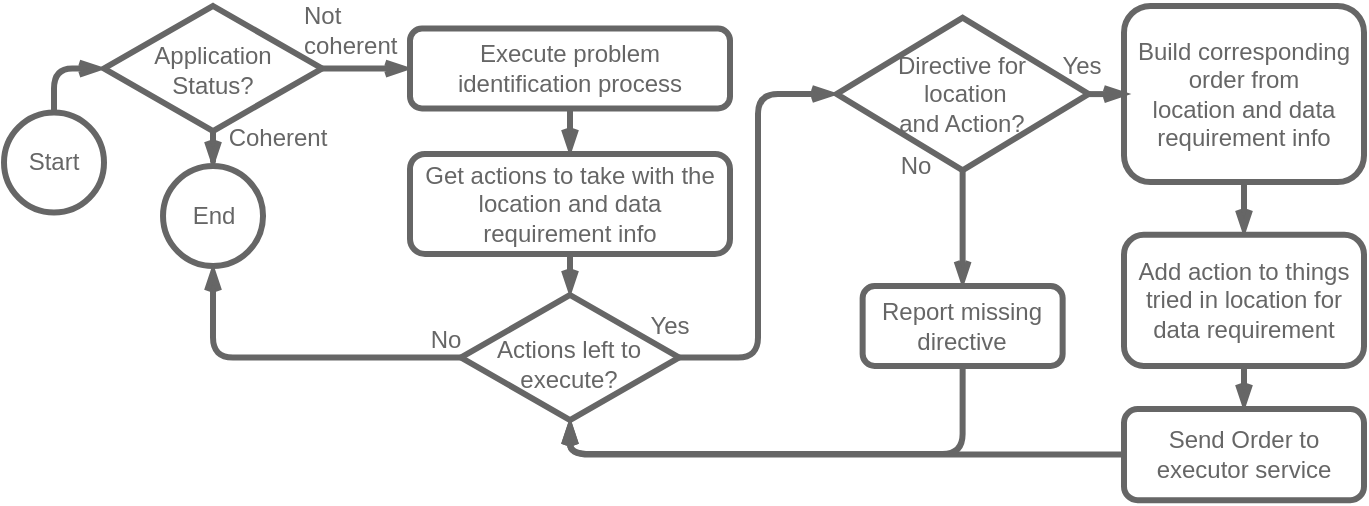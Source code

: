<mxfile version="22.1.16" type="device">
  <diagram name="Página-1" id="O7MBfEGZBoNdr1yW5oVu">
    <mxGraphModel dx="398" dy="252" grid="1" gridSize="10" guides="1" tooltips="1" connect="1" arrows="1" fold="1" page="1" pageScale="1" pageWidth="827" pageHeight="1169" math="0" shadow="0">
      <root>
        <mxCell id="0" />
        <mxCell id="1" parent="0" />
        <mxCell id="weasKUzhQbfyZyFGf2sW-6" style="edgeStyle=orthogonalEdgeStyle;shape=connector;curved=0;rounded=1;orthogonalLoop=1;jettySize=auto;html=1;labelBackgroundColor=default;strokeColor=#666666;strokeWidth=3;align=center;verticalAlign=middle;fontFamily=Helvetica;fontSize=12;fontColor=#666666;endArrow=openThin;endFill=0;fillColor=#FAE5C7;entryX=0;entryY=0.5;entryDx=0;entryDy=0;" parent="1" source="weasKUzhQbfyZyFGf2sW-2" target="weasKUzhQbfyZyFGf2sW-5" edge="1">
          <mxGeometry relative="1" as="geometry" />
        </mxCell>
        <mxCell id="weasKUzhQbfyZyFGf2sW-2" value="Start" style="ellipse;whiteSpace=wrap;html=1;aspect=fixed;strokeColor=#666666;fontColor=#666666;fillColor=#FFFFFF;strokeWidth=3;fontSize=12;" parent="1" vertex="1">
          <mxGeometry x="80.0" y="233.25" width="50" height="50" as="geometry" />
        </mxCell>
        <mxCell id="weasKUzhQbfyZyFGf2sW-9" style="edgeStyle=orthogonalEdgeStyle;shape=connector;curved=0;rounded=1;orthogonalLoop=1;jettySize=auto;html=1;labelBackgroundColor=default;strokeColor=#666666;strokeWidth=3;align=center;verticalAlign=middle;fontFamily=Helvetica;fontSize=12;fontColor=#666666;endArrow=openThin;endFill=0;fillColor=#FAE5C7;" parent="1" source="weasKUzhQbfyZyFGf2sW-5" target="weasKUzhQbfyZyFGf2sW-8" edge="1">
          <mxGeometry relative="1" as="geometry" />
        </mxCell>
        <mxCell id="weasKUzhQbfyZyFGf2sW-8" value="End" style="ellipse;whiteSpace=wrap;html=1;aspect=fixed;strokeColor=#666666;fontColor=#666666;fillColor=#FFFFFF;strokeWidth=3;fontSize=12;" parent="1" vertex="1">
          <mxGeometry x="159.51" y="260" width="50" height="50" as="geometry" />
        </mxCell>
        <mxCell id="weasKUzhQbfyZyFGf2sW-16" style="edgeStyle=orthogonalEdgeStyle;shape=connector;curved=0;rounded=1;orthogonalLoop=1;jettySize=auto;html=1;exitX=0.5;exitY=1;exitDx=0;exitDy=0;labelBackgroundColor=default;strokeColor=#666666;strokeWidth=3;align=center;verticalAlign=middle;fontFamily=Helvetica;fontSize=12;fontColor=#666666;endArrow=openThin;endFill=0;fillColor=#FAE5C7;" parent="1" source="weasKUzhQbfyZyFGf2sW-1" target="weasKUzhQbfyZyFGf2sW-15" edge="1">
          <mxGeometry relative="1" as="geometry" />
        </mxCell>
        <mxCell id="weasKUzhQbfyZyFGf2sW-1" value="Execute problem identification process" style="rounded=1;whiteSpace=wrap;html=1;strokeColor=#666666;fontColor=#666666;fillColor=#FFFFFF;strokeWidth=3;fontSize=12;" parent="1" vertex="1">
          <mxGeometry x="283" y="191.25" width="160" height="40" as="geometry" />
        </mxCell>
        <mxCell id="weasKUzhQbfyZyFGf2sW-5" value="Application &lt;br style=&quot;font-size: 12px;&quot;&gt;Status?" style="rhombus;whiteSpace=wrap;html=1;rounded=0;strokeColor=#666666;strokeWidth=3;align=center;verticalAlign=middle;fontFamily=Helvetica;fontSize=12;fontColor=#666666;fillColor=#FFFFFF;spacingTop=2;" parent="1" vertex="1">
          <mxGeometry x="130" y="180" width="109.03" height="62.5" as="geometry" />
        </mxCell>
        <mxCell id="weasKUzhQbfyZyFGf2sW-7" style="edgeStyle=orthogonalEdgeStyle;shape=connector;curved=0;rounded=1;orthogonalLoop=1;jettySize=auto;html=1;labelBackgroundColor=default;strokeColor=#666666;strokeWidth=3;align=center;verticalAlign=middle;fontFamily=Helvetica;fontSize=12;fontColor=#666666;endArrow=openThin;endFill=0;fillColor=#FAE5C7;" parent="1" source="weasKUzhQbfyZyFGf2sW-5" target="weasKUzhQbfyZyFGf2sW-1" edge="1">
          <mxGeometry relative="1" as="geometry" />
        </mxCell>
        <mxCell id="weasKUzhQbfyZyFGf2sW-11" value="Coherent" style="text;html=1;strokeColor=none;fillColor=none;align=center;verticalAlign=middle;whiteSpace=wrap;rounded=0;fontSize=12;fontFamily=Helvetica;fontColor=#666666;" parent="1" vertex="1">
          <mxGeometry x="198.75" y="236" width="36.25" height="20" as="geometry" />
        </mxCell>
        <mxCell id="weasKUzhQbfyZyFGf2sW-13" value="Not &lt;br style=&quot;font-size: 12px;&quot;&gt;coherent" style="text;html=1;strokeColor=none;fillColor=none;align=left;verticalAlign=middle;whiteSpace=wrap;rounded=0;fontSize=12;fontFamily=Helvetica;fontColor=#666666;" parent="1" vertex="1">
          <mxGeometry x="228.28" y="182" width="73.91" height="20" as="geometry" />
        </mxCell>
        <mxCell id="weasKUzhQbfyZyFGf2sW-18" style="edgeStyle=orthogonalEdgeStyle;shape=connector;curved=0;rounded=1;orthogonalLoop=1;jettySize=auto;html=1;labelBackgroundColor=default;strokeColor=#666666;strokeWidth=3;align=center;verticalAlign=middle;fontFamily=Helvetica;fontSize=12;fontColor=#666666;endArrow=openThin;endFill=0;fillColor=#FAE5C7;" parent="1" source="weasKUzhQbfyZyFGf2sW-15" target="weasKUzhQbfyZyFGf2sW-17" edge="1">
          <mxGeometry relative="1" as="geometry" />
        </mxCell>
        <mxCell id="weasKUzhQbfyZyFGf2sW-15" value="Get actions to take with the location and data requirement info" style="rounded=1;whiteSpace=wrap;html=1;strokeColor=#666666;fontColor=#666666;fillColor=#FFFFFF;strokeWidth=3;fontSize=12;" parent="1" vertex="1">
          <mxGeometry x="283" y="254" width="160" height="50" as="geometry" />
        </mxCell>
        <mxCell id="Puos1YkfTBZv_9QDnM-f-1" style="edgeStyle=orthogonalEdgeStyle;shape=connector;curved=0;rounded=1;orthogonalLoop=1;jettySize=auto;html=1;exitX=0;exitY=0.5;exitDx=0;exitDy=0;entryX=0.5;entryY=1;entryDx=0;entryDy=0;labelBackgroundColor=default;strokeColor=#666666;strokeWidth=3;align=center;verticalAlign=middle;fontFamily=Helvetica;fontSize=12;fontColor=#666666;endArrow=openThin;endFill=0;fillColor=#FAE5C7;" parent="1" source="weasKUzhQbfyZyFGf2sW-17" target="weasKUzhQbfyZyFGf2sW-8" edge="1">
          <mxGeometry relative="1" as="geometry" />
        </mxCell>
        <mxCell id="Puos1YkfTBZv_9QDnM-f-4" style="edgeStyle=orthogonalEdgeStyle;shape=connector;curved=0;rounded=1;orthogonalLoop=1;jettySize=auto;html=1;labelBackgroundColor=default;strokeColor=#666666;strokeWidth=3;align=center;verticalAlign=middle;fontFamily=Helvetica;fontSize=12;fontColor=#666666;endArrow=openThin;endFill=0;fillColor=#FAE5C7;entryX=0;entryY=0.5;entryDx=0;entryDy=0;exitX=1;exitY=0.5;exitDx=0;exitDy=0;" parent="1" source="weasKUzhQbfyZyFGf2sW-17" target="eJLsP098SzrVyEOCUtsY-1" edge="1">
          <mxGeometry relative="1" as="geometry">
            <Array as="points">
              <mxPoint x="457" y="356" />
              <mxPoint x="457" y="224" />
            </Array>
            <mxPoint x="496.01" y="285" as="targetPoint" />
          </mxGeometry>
        </mxCell>
        <mxCell id="weasKUzhQbfyZyFGf2sW-17" value="Actions left to execute?" style="rhombus;whiteSpace=wrap;html=1;rounded=0;strokeColor=#666666;strokeWidth=3;align=center;verticalAlign=middle;fontFamily=Helvetica;fontSize=12;fontColor=#666666;fillColor=#FFFFFF;spacingTop=7;" parent="1" vertex="1">
          <mxGeometry x="308.49" y="324.5" width="109.03" height="62.5" as="geometry" />
        </mxCell>
        <mxCell id="weasKUzhQbfyZyFGf2sW-19" value="No" style="text;html=1;strokeColor=none;fillColor=none;align=center;verticalAlign=middle;whiteSpace=wrap;rounded=0;fontSize=12;fontFamily=Helvetica;fontColor=#666666;" parent="1" vertex="1">
          <mxGeometry x="288.99" y="337.5" width="23.5" height="18.5" as="geometry" />
        </mxCell>
        <mxCell id="weasKUzhQbfyZyFGf2sW-21" value="Yes" style="text;html=1;strokeColor=none;fillColor=none;align=center;verticalAlign=middle;whiteSpace=wrap;rounded=0;fontSize=12;fontFamily=Helvetica;fontColor=#666666;" parent="1" vertex="1">
          <mxGeometry x="395.0" y="330" width="36.25" height="20" as="geometry" />
        </mxCell>
        <mxCell id="eJLsP098SzrVyEOCUtsY-8" style="edgeStyle=orthogonalEdgeStyle;shape=connector;curved=0;rounded=1;orthogonalLoop=1;jettySize=auto;html=1;labelBackgroundColor=default;strokeColor=#666666;strokeWidth=3;align=center;verticalAlign=middle;fontFamily=Helvetica;fontSize=12;fontColor=#666666;endArrow=openThin;endFill=0;fillColor=#FAE5C7;" edge="1" parent="1" source="Puos1YkfTBZv_9QDnM-f-8" target="eJLsP098SzrVyEOCUtsY-7">
          <mxGeometry relative="1" as="geometry" />
        </mxCell>
        <mxCell id="Puos1YkfTBZv_9QDnM-f-8" value="Build corresponding order from &lt;br&gt;location and data&lt;br&gt;requirement info" style="rounded=1;whiteSpace=wrap;html=1;strokeColor=#666666;fontColor=#666666;fillColor=#FFFFFF;strokeWidth=3;fontSize=12;" parent="1" vertex="1">
          <mxGeometry x="640" y="180" width="120" height="88" as="geometry" />
        </mxCell>
        <mxCell id="eJLsP098SzrVyEOCUtsY-2" style="edgeStyle=orthogonalEdgeStyle;shape=connector;curved=0;rounded=1;orthogonalLoop=1;jettySize=auto;html=1;entryX=0.5;entryY=1;entryDx=0;entryDy=0;labelBackgroundColor=default;strokeColor=#666666;strokeWidth=3;align=center;verticalAlign=middle;fontFamily=Helvetica;fontSize=12;fontColor=#666666;endArrow=openThin;endFill=0;fillColor=#FAE5C7;exitX=0.5;exitY=1;exitDx=0;exitDy=0;" edge="1" parent="1" source="eJLsP098SzrVyEOCUtsY-3" target="weasKUzhQbfyZyFGf2sW-17">
          <mxGeometry relative="1" as="geometry">
            <Array as="points">
              <mxPoint x="559" y="404" />
              <mxPoint x="363" y="404" />
            </Array>
          </mxGeometry>
        </mxCell>
        <mxCell id="eJLsP098SzrVyEOCUtsY-5" style="edgeStyle=orthogonalEdgeStyle;shape=connector;curved=0;rounded=1;orthogonalLoop=1;jettySize=auto;html=1;labelBackgroundColor=default;strokeColor=#666666;strokeWidth=3;align=center;verticalAlign=middle;fontFamily=Helvetica;fontSize=12;fontColor=#666666;endArrow=openThin;endFill=0;fillColor=#FAE5C7;" edge="1" parent="1" source="eJLsP098SzrVyEOCUtsY-1" target="Puos1YkfTBZv_9QDnM-f-8">
          <mxGeometry relative="1" as="geometry" />
        </mxCell>
        <mxCell id="eJLsP098SzrVyEOCUtsY-1" value="Directive for&lt;br style=&quot;font-size: 12px;&quot;&gt;&amp;nbsp;location &lt;br style=&quot;font-size: 12px;&quot;&gt;and Action?" style="rhombus;whiteSpace=wrap;html=1;rounded=0;strokeColor=#666666;strokeWidth=3;align=center;verticalAlign=middle;fontFamily=Helvetica;fontSize=12;fontColor=#666666;fillColor=#FFFFFF;spacingTop=0;" vertex="1" parent="1">
          <mxGeometry x="496.34" y="185.87" width="125.95" height="76.25" as="geometry" />
        </mxCell>
        <mxCell id="eJLsP098SzrVyEOCUtsY-4" value="" style="edgeStyle=orthogonalEdgeStyle;shape=connector;curved=0;rounded=1;orthogonalLoop=1;jettySize=auto;html=1;labelBackgroundColor=default;strokeColor=#666666;strokeWidth=3;align=center;verticalAlign=middle;fontFamily=Helvetica;fontSize=12;fontColor=#666666;endArrow=openThin;endFill=0;fillColor=#FAE5C7;exitX=0.5;exitY=1;exitDx=0;exitDy=0;" edge="1" parent="1" source="eJLsP098SzrVyEOCUtsY-1" target="eJLsP098SzrVyEOCUtsY-3">
          <mxGeometry relative="1" as="geometry">
            <mxPoint x="559" y="323" as="sourcePoint" />
            <mxPoint x="363" y="395" as="targetPoint" />
          </mxGeometry>
        </mxCell>
        <mxCell id="eJLsP098SzrVyEOCUtsY-3" value="Report missing directive" style="rounded=1;whiteSpace=wrap;html=1;strokeColor=#666666;fontColor=#666666;fillColor=#FFFFFF;strokeWidth=3;fontSize=12;" vertex="1" parent="1">
          <mxGeometry x="509.32" y="320" width="100" height="40" as="geometry" />
        </mxCell>
        <mxCell id="eJLsP098SzrVyEOCUtsY-10" value="" style="edgeStyle=orthogonalEdgeStyle;shape=connector;curved=0;rounded=1;orthogonalLoop=1;jettySize=auto;html=1;labelBackgroundColor=default;strokeColor=#666666;strokeWidth=3;align=center;verticalAlign=middle;fontFamily=Helvetica;fontSize=12;fontColor=#666666;endArrow=openThin;endFill=0;fillColor=#FAE5C7;" edge="1" parent="1" source="eJLsP098SzrVyEOCUtsY-7" target="eJLsP098SzrVyEOCUtsY-9">
          <mxGeometry relative="1" as="geometry" />
        </mxCell>
        <mxCell id="eJLsP098SzrVyEOCUtsY-7" value="Add action to things tried in location for data requirement" style="rounded=1;whiteSpace=wrap;html=1;strokeColor=#666666;fontColor=#666666;fillColor=#FFFFFF;strokeWidth=3;fontSize=12;spacingLeft=3;spacingRight=3;" vertex="1" parent="1">
          <mxGeometry x="640" y="294.38" width="120" height="65.62" as="geometry" />
        </mxCell>
        <mxCell id="eJLsP098SzrVyEOCUtsY-11" style="edgeStyle=orthogonalEdgeStyle;shape=connector;curved=0;rounded=1;orthogonalLoop=1;jettySize=auto;html=1;labelBackgroundColor=default;strokeColor=#666666;strokeWidth=3;align=center;verticalAlign=middle;fontFamily=Helvetica;fontSize=12;fontColor=#666666;endArrow=openThin;endFill=0;fillColor=#FAE5C7;" edge="1" parent="1" source="eJLsP098SzrVyEOCUtsY-9" target="weasKUzhQbfyZyFGf2sW-17">
          <mxGeometry relative="1" as="geometry">
            <Array as="points">
              <mxPoint x="363" y="404" />
            </Array>
          </mxGeometry>
        </mxCell>
        <mxCell id="eJLsP098SzrVyEOCUtsY-9" value="Send Order to &lt;br style=&quot;font-size: 12px;&quot;&gt;executor service" style="rounded=1;whiteSpace=wrap;html=1;strokeColor=#666666;fontColor=#666666;fillColor=#FFFFFF;strokeWidth=3;fontSize=12;" vertex="1" parent="1">
          <mxGeometry x="640" y="381.5" width="120" height="45.62" as="geometry" />
        </mxCell>
        <mxCell id="eJLsP098SzrVyEOCUtsY-15" value="Yes" style="text;html=1;strokeColor=none;fillColor=none;align=center;verticalAlign=middle;whiteSpace=wrap;rounded=0;fontSize=12;fontFamily=Helvetica;fontColor=#666666;" vertex="1" parent="1">
          <mxGeometry x="601" y="199.59" width="36.25" height="20" as="geometry" />
        </mxCell>
        <mxCell id="eJLsP098SzrVyEOCUtsY-16" value="No" style="text;html=1;strokeColor=none;fillColor=none;align=center;verticalAlign=middle;whiteSpace=wrap;rounded=0;fontSize=12;fontFamily=Helvetica;fontColor=#666666;" vertex="1" parent="1">
          <mxGeometry x="524" y="251.0" width="23.5" height="18.5" as="geometry" />
        </mxCell>
      </root>
    </mxGraphModel>
  </diagram>
</mxfile>

